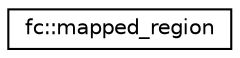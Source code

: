 digraph "Graphical Class Hierarchy"
{
  edge [fontname="Helvetica",fontsize="10",labelfontname="Helvetica",labelfontsize="10"];
  node [fontname="Helvetica",fontsize="10",shape=record];
  rankdir="LR";
  Node0 [label="fc::mapped_region",height=0.2,width=0.4,color="black", fillcolor="white", style="filled",URL="$classfc_1_1mapped__region.html"];
}
